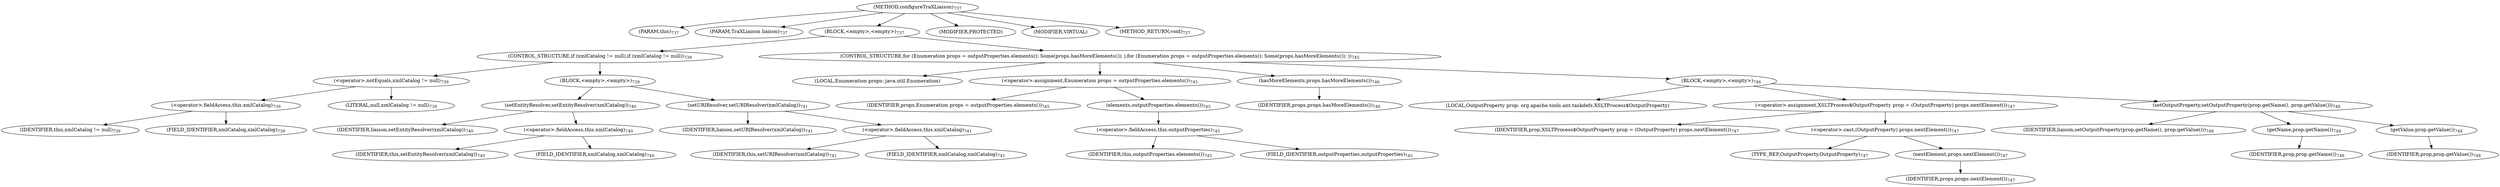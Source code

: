 digraph "configureTraXLiaison" {  
"1465" [label = <(METHOD,configureTraXLiaison)<SUB>737</SUB>> ]
"1466" [label = <(PARAM,this)<SUB>737</SUB>> ]
"1467" [label = <(PARAM,TraXLiaison liaison)<SUB>737</SUB>> ]
"1468" [label = <(BLOCK,&lt;empty&gt;,&lt;empty&gt;)<SUB>737</SUB>> ]
"1469" [label = <(CONTROL_STRUCTURE,if (xmlCatalog != null),if (xmlCatalog != null))<SUB>739</SUB>> ]
"1470" [label = <(&lt;operator&gt;.notEquals,xmlCatalog != null)<SUB>739</SUB>> ]
"1471" [label = <(&lt;operator&gt;.fieldAccess,this.xmlCatalog)<SUB>739</SUB>> ]
"1472" [label = <(IDENTIFIER,this,xmlCatalog != null)<SUB>739</SUB>> ]
"1473" [label = <(FIELD_IDENTIFIER,xmlCatalog,xmlCatalog)<SUB>739</SUB>> ]
"1474" [label = <(LITERAL,null,xmlCatalog != null)<SUB>739</SUB>> ]
"1475" [label = <(BLOCK,&lt;empty&gt;,&lt;empty&gt;)<SUB>739</SUB>> ]
"1476" [label = <(setEntityResolver,setEntityResolver(xmlCatalog))<SUB>740</SUB>> ]
"1477" [label = <(IDENTIFIER,liaison,setEntityResolver(xmlCatalog))<SUB>740</SUB>> ]
"1478" [label = <(&lt;operator&gt;.fieldAccess,this.xmlCatalog)<SUB>740</SUB>> ]
"1479" [label = <(IDENTIFIER,this,setEntityResolver(xmlCatalog))<SUB>740</SUB>> ]
"1480" [label = <(FIELD_IDENTIFIER,xmlCatalog,xmlCatalog)<SUB>740</SUB>> ]
"1481" [label = <(setURIResolver,setURIResolver(xmlCatalog))<SUB>741</SUB>> ]
"1482" [label = <(IDENTIFIER,liaison,setURIResolver(xmlCatalog))<SUB>741</SUB>> ]
"1483" [label = <(&lt;operator&gt;.fieldAccess,this.xmlCatalog)<SUB>741</SUB>> ]
"1484" [label = <(IDENTIFIER,this,setURIResolver(xmlCatalog))<SUB>741</SUB>> ]
"1485" [label = <(FIELD_IDENTIFIER,xmlCatalog,xmlCatalog)<SUB>741</SUB>> ]
"1486" [label = <(CONTROL_STRUCTURE,for (Enumeration props = outputProperties.elements(); Some(props.hasMoreElements()); ),for (Enumeration props = outputProperties.elements(); Some(props.hasMoreElements()); ))<SUB>745</SUB>> ]
"1487" [label = <(LOCAL,Enumeration props: java.util.Enumeration)> ]
"1488" [label = <(&lt;operator&gt;.assignment,Enumeration props = outputProperties.elements())<SUB>745</SUB>> ]
"1489" [label = <(IDENTIFIER,props,Enumeration props = outputProperties.elements())<SUB>745</SUB>> ]
"1490" [label = <(elements,outputProperties.elements())<SUB>745</SUB>> ]
"1491" [label = <(&lt;operator&gt;.fieldAccess,this.outputProperties)<SUB>745</SUB>> ]
"1492" [label = <(IDENTIFIER,this,outputProperties.elements())<SUB>745</SUB>> ]
"1493" [label = <(FIELD_IDENTIFIER,outputProperties,outputProperties)<SUB>745</SUB>> ]
"1494" [label = <(hasMoreElements,props.hasMoreElements())<SUB>746</SUB>> ]
"1495" [label = <(IDENTIFIER,props,props.hasMoreElements())<SUB>746</SUB>> ]
"1496" [label = <(BLOCK,&lt;empty&gt;,&lt;empty&gt;)<SUB>746</SUB>> ]
"1497" [label = <(LOCAL,OutputProperty prop: org.apache.tools.ant.taskdefs.XSLTProcess$OutputProperty)> ]
"1498" [label = <(&lt;operator&gt;.assignment,XSLTProcess$OutputProperty prop = (OutputProperty) props.nextElement())<SUB>747</SUB>> ]
"1499" [label = <(IDENTIFIER,prop,XSLTProcess$OutputProperty prop = (OutputProperty) props.nextElement())<SUB>747</SUB>> ]
"1500" [label = <(&lt;operator&gt;.cast,(OutputProperty) props.nextElement())<SUB>747</SUB>> ]
"1501" [label = <(TYPE_REF,OutputProperty,OutputProperty)<SUB>747</SUB>> ]
"1502" [label = <(nextElement,props.nextElement())<SUB>747</SUB>> ]
"1503" [label = <(IDENTIFIER,props,props.nextElement())<SUB>747</SUB>> ]
"1504" [label = <(setOutputProperty,setOutputProperty(prop.getName(), prop.getValue()))<SUB>748</SUB>> ]
"1505" [label = <(IDENTIFIER,liaison,setOutputProperty(prop.getName(), prop.getValue()))<SUB>748</SUB>> ]
"1506" [label = <(getName,prop.getName())<SUB>748</SUB>> ]
"1507" [label = <(IDENTIFIER,prop,prop.getName())<SUB>748</SUB>> ]
"1508" [label = <(getValue,prop.getValue())<SUB>748</SUB>> ]
"1509" [label = <(IDENTIFIER,prop,prop.getValue())<SUB>748</SUB>> ]
"1510" [label = <(MODIFIER,PROTECTED)> ]
"1511" [label = <(MODIFIER,VIRTUAL)> ]
"1512" [label = <(METHOD_RETURN,void)<SUB>737</SUB>> ]
  "1465" -> "1466" 
  "1465" -> "1467" 
  "1465" -> "1468" 
  "1465" -> "1510" 
  "1465" -> "1511" 
  "1465" -> "1512" 
  "1468" -> "1469" 
  "1468" -> "1486" 
  "1469" -> "1470" 
  "1469" -> "1475" 
  "1470" -> "1471" 
  "1470" -> "1474" 
  "1471" -> "1472" 
  "1471" -> "1473" 
  "1475" -> "1476" 
  "1475" -> "1481" 
  "1476" -> "1477" 
  "1476" -> "1478" 
  "1478" -> "1479" 
  "1478" -> "1480" 
  "1481" -> "1482" 
  "1481" -> "1483" 
  "1483" -> "1484" 
  "1483" -> "1485" 
  "1486" -> "1487" 
  "1486" -> "1488" 
  "1486" -> "1494" 
  "1486" -> "1496" 
  "1488" -> "1489" 
  "1488" -> "1490" 
  "1490" -> "1491" 
  "1491" -> "1492" 
  "1491" -> "1493" 
  "1494" -> "1495" 
  "1496" -> "1497" 
  "1496" -> "1498" 
  "1496" -> "1504" 
  "1498" -> "1499" 
  "1498" -> "1500" 
  "1500" -> "1501" 
  "1500" -> "1502" 
  "1502" -> "1503" 
  "1504" -> "1505" 
  "1504" -> "1506" 
  "1504" -> "1508" 
  "1506" -> "1507" 
  "1508" -> "1509" 
}
